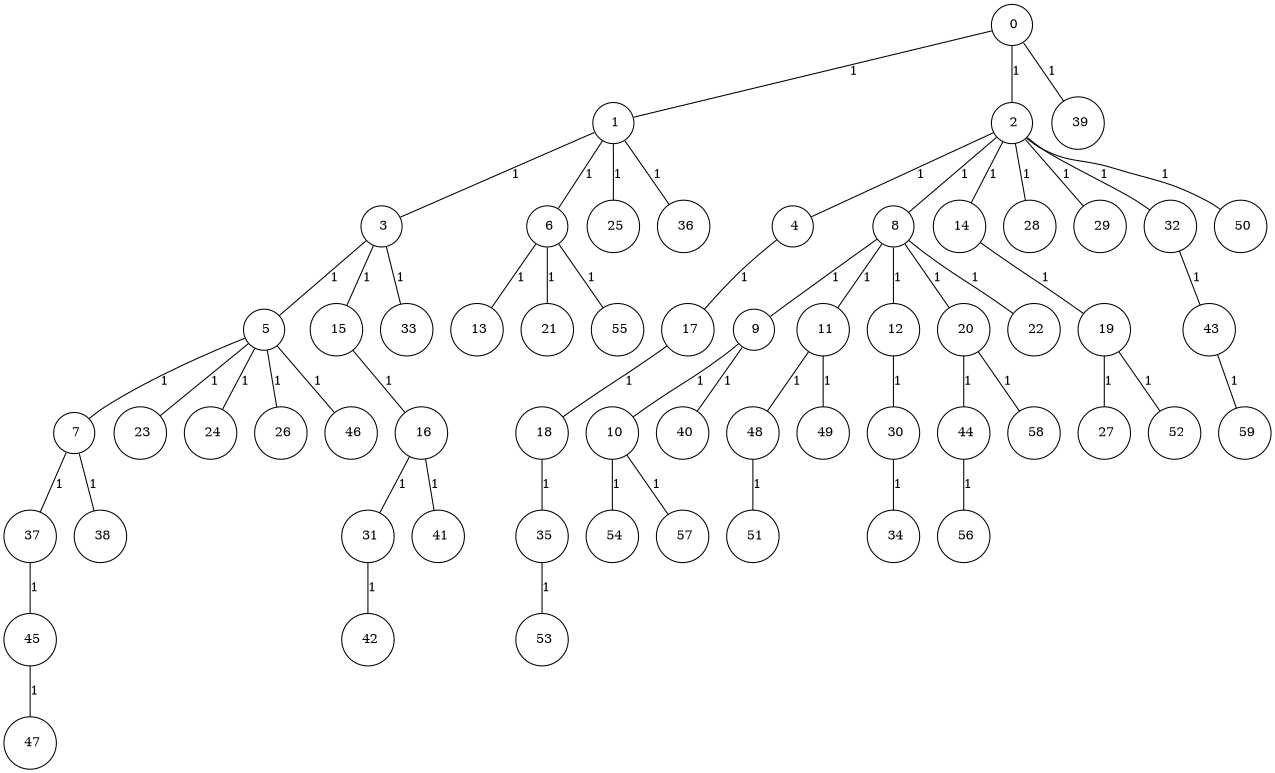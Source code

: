 graph G {
size="8.5,11;"
ratio = "expand;"
fixedsize="true;"
overlap="scale;"
node[shape=circle,width=.12,hight=.12,fontsize=12]
edge[fontsize=12]

0[label=" 0" color=black, pos="0.63452777,0.059492362!"];
1[label=" 1" color=black, pos="0.92409712,1.0608362!"];
2[label=" 2" color=black, pos="2.8901301,2.6090683!"];
3[label=" 3" color=black, pos="0.58630331,0.02566688!"];
4[label=" 4" color=black, pos="1.6586594,2.578054!"];
5[label=" 5" color=black, pos="0.85968631,0.3272825!"];
6[label=" 6" color=black, pos="2.4165886,0.76588714!"];
7[label=" 7" color=black, pos="1.5011777,0.03822873!"];
8[label=" 8" color=black, pos="0.50089776,1.0234531!"];
9[label=" 9" color=black, pos="1.0971331,2.948211!"];
10[label=" 10" color=black, pos="1.8669224,2.5235059!"];
11[label=" 11" color=black, pos="2.5679209,2.5092048!"];
12[label=" 12" color=black, pos="1.5858465,0.29010401!"];
13[label=" 13" color=black, pos="1.2581962,0.4450332!"];
14[label=" 14" color=black, pos="2.7863262,0.80643812!"];
15[label=" 15" color=black, pos="2.4853374,1.4232093!"];
16[label=" 16" color=black, pos="2.9423879,2.4112301!"];
17[label=" 17" color=black, pos="0.53095182,0.026784247!"];
18[label=" 18" color=black, pos="1.9167204,0.85109994!"];
19[label=" 19" color=black, pos="2.0994628,1.7112217!"];
20[label=" 20" color=black, pos="1.4475635,1.1308421!"];
21[label=" 21" color=black, pos="0.61871224,1.3805445!"];
22[label=" 22" color=black, pos="0.78679567,0.69254227!"];
23[label=" 23" color=black, pos="2.0316495,0.25836832!"];
24[label=" 24" color=black, pos="2.562414,1.0135584!"];
25[label=" 25" color=black, pos="0.02903951,1.4912401!"];
26[label=" 26" color=black, pos="1.5906328,0.43040131!"];
27[label=" 27" color=black, pos="0.70264473,2.375405!"];
28[label=" 28" color=black, pos="2.1429488,1.8559679!"];
29[label=" 29" color=black, pos="1.0821224,0.1666994!"];
30[label=" 30" color=black, pos="1.423495,2.1410512!"];
31[label=" 31" color=black, pos="1.9749933,1.4291819!"];
32[label=" 32" color=black, pos="0.069017939,2.6307731!"];
33[label=" 33" color=black, pos="1.4830831,0.043817405!"];
34[label=" 34" color=black, pos="1.4643532,0.7638115!"];
35[label=" 35" color=black, pos="0.61584174,1.3172062!"];
36[label=" 36" color=black, pos="1.6454636,0.52045149!"];
37[label=" 37" color=black, pos="1.4096866,0.59650408!"];
38[label=" 38" color=black, pos="2.5463926,2.2883261!"];
39[label=" 39" color=black, pos="0.13697485,0.058793101!"];
40[label=" 40" color=black, pos="0.16024842,2.3040502!"];
41[label=" 41" color=black, pos="0.81157948,1.7170473!"];
42[label=" 42" color=black, pos="0.82208636,2.4429307!"];
43[label=" 43" color=black, pos="1.6200753,1.1967186!"];
44[label=" 44" color=black, pos="1.9333111,2.9931248!"];
45[label=" 45" color=black, pos="0.40432097,1.1761793!"];
46[label=" 46" color=black, pos="1.3271842,2.4720993!"];
47[label=" 47" color=black, pos="0.18201352,2.6701519!"];
48[label=" 48" color=black, pos="1.2204587,1.9855934!"];
49[label=" 49" color=black, pos="2.3220697,0.3079709!"];
50[label=" 50" color=black, pos="1.1834996,1.5820842!"];
51[label=" 51" color=black, pos="0.51103852,1.0691138!"];
52[label=" 52" color=black, pos="0.49597289,0.78734729!"];
53[label=" 53" color=black, pos="2.6518675,2.8510074!"];
54[label=" 54" color=black, pos="1.4280321,1.4432108!"];
55[label=" 55" color=black, pos="0.85399916,1.9523075!"];
56[label=" 56" color=black, pos="0.087564803,2.106496!"];
57[label=" 57" color=black, pos="1.6405417,0.55379066!"];
58[label=" 58" color=black, pos="2.1653685,2.6276163!"];
59[label=" 59" color=black, pos="1.9146777,0.12075664!"];
0--1[label="1"]
0--2[label="1"]
0--39[label="1"]
1--3[label="1"]
1--6[label="1"]
1--25[label="1"]
1--36[label="1"]
2--4[label="1"]
2--8[label="1"]
2--14[label="1"]
2--28[label="1"]
2--29[label="1"]
2--32[label="1"]
2--50[label="1"]
3--5[label="1"]
3--15[label="1"]
3--33[label="1"]
4--17[label="1"]
5--7[label="1"]
5--23[label="1"]
5--24[label="1"]
5--26[label="1"]
5--46[label="1"]
6--13[label="1"]
6--21[label="1"]
6--55[label="1"]
7--37[label="1"]
7--38[label="1"]
8--9[label="1"]
8--11[label="1"]
8--12[label="1"]
8--20[label="1"]
8--22[label="1"]
9--10[label="1"]
9--40[label="1"]
10--54[label="1"]
10--57[label="1"]
11--48[label="1"]
11--49[label="1"]
12--30[label="1"]
14--19[label="1"]
15--16[label="1"]
16--31[label="1"]
16--41[label="1"]
17--18[label="1"]
18--35[label="1"]
19--27[label="1"]
19--52[label="1"]
20--44[label="1"]
20--58[label="1"]
30--34[label="1"]
31--42[label="1"]
32--43[label="1"]
35--53[label="1"]
37--45[label="1"]
43--59[label="1"]
44--56[label="1"]
45--47[label="1"]
48--51[label="1"]

}
